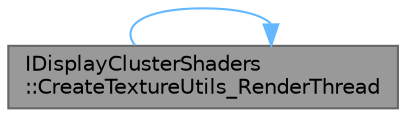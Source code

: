 digraph "IDisplayClusterShaders::CreateTextureUtils_RenderThread"
{
 // INTERACTIVE_SVG=YES
 // LATEX_PDF_SIZE
  bgcolor="transparent";
  edge [fontname=Helvetica,fontsize=10,labelfontname=Helvetica,labelfontsize=10];
  node [fontname=Helvetica,fontsize=10,shape=box,height=0.2,width=0.4];
  rankdir="LR";
  Node1 [id="Node000001",label="IDisplayClusterShaders\l::CreateTextureUtils_RenderThread",height=0.2,width=0.4,color="gray40", fillcolor="grey60", style="filled", fontcolor="black",tooltip="Return new instance of the resource utils."];
  Node1 -> Node1 [id="edge1_Node000001_Node000001",color="steelblue1",style="solid",tooltip=" "];
}
